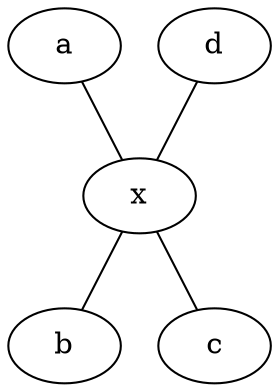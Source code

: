 graph TEST {
	a[label="a"]
	b[label="b"]
	c[label="c"]
	d[label="d"]
	x[label="x"]
    d -- x -- b;
    a -- x -- c;
}
